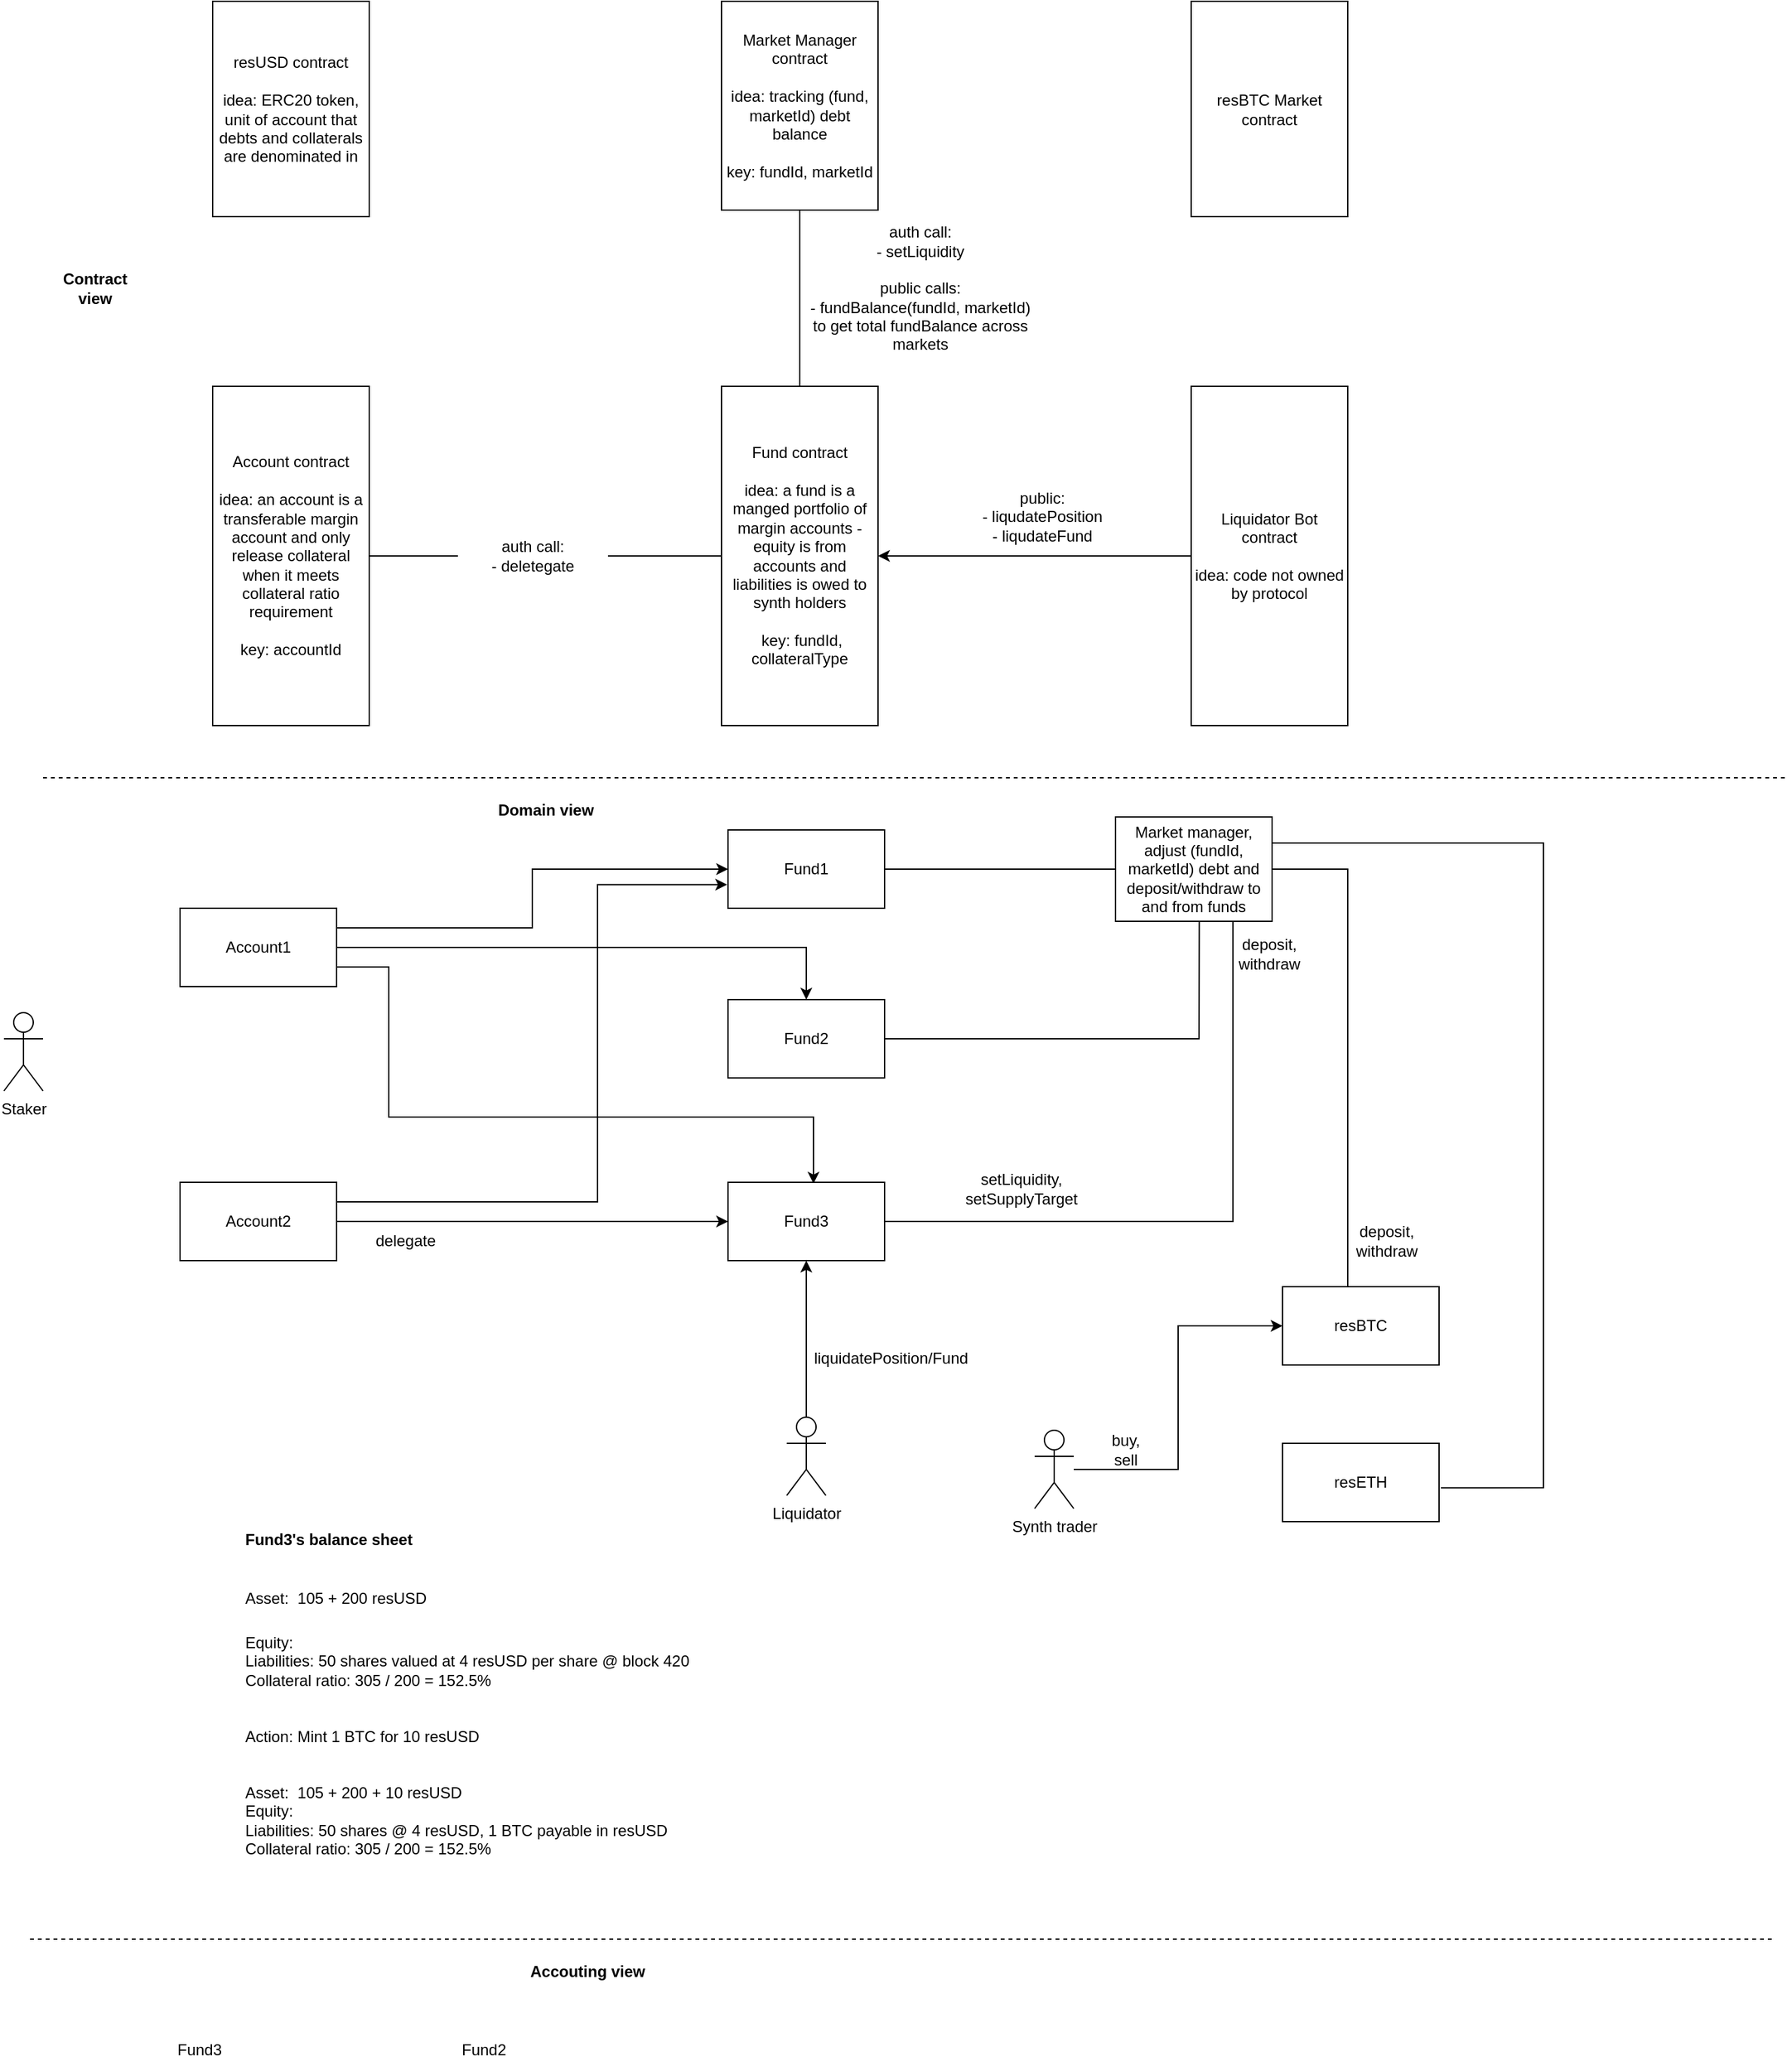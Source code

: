 <mxfile version="20.0.4" type="github" pages="5">
  <diagram id="sK099LwJfF7bbQSy66-H" name="20220708-outdated">
    <mxGraphModel dx="2942" dy="2256" grid="1" gridSize="10" guides="1" tooltips="1" connect="1" arrows="1" fold="1" page="1" pageScale="1" pageWidth="850" pageHeight="1100" math="0" shadow="0">
      <root>
        <mxCell id="0" />
        <mxCell id="1" parent="0" />
        <mxCell id="MqfDhxH19Fkw5XbTqLKF-1" value="Account contract&lt;br&gt;&lt;br&gt;idea: an account is a transferable margin account and only release collateral when it meets collateral ratio requirement&lt;br&gt;&lt;br&gt;key: accountId" style="rounded=0;whiteSpace=wrap;html=1;" parent="1" vertex="1">
          <mxGeometry x="180" y="100" width="120" height="260" as="geometry" />
        </mxCell>
        <mxCell id="MqfDhxH19Fkw5XbTqLKF-2" value="Fund contract&lt;br&gt;&lt;br&gt;idea: a fund is a manged portfolio of margin accounts - equity is from accounts and liabilities is owed to synth holders&lt;br&gt;&lt;br&gt;&amp;nbsp;key: fundId, collateralType&lt;br&gt;" style="rounded=0;whiteSpace=wrap;html=1;" parent="1" vertex="1">
          <mxGeometry x="570" y="100" width="120" height="260" as="geometry" />
        </mxCell>
        <mxCell id="MqfDhxH19Fkw5XbTqLKF-4" value="Contract view" style="text;html=1;strokeColor=none;fillColor=none;align=center;verticalAlign=middle;whiteSpace=wrap;rounded=0;fontStyle=1" parent="1" vertex="1">
          <mxGeometry x="50" y="10" width="80" height="30" as="geometry" />
        </mxCell>
        <mxCell id="MqfDhxH19Fkw5XbTqLKF-5" value="" style="endArrow=none;dashed=1;html=1;rounded=0;" parent="1" edge="1">
          <mxGeometry width="50" height="50" relative="1" as="geometry">
            <mxPoint x="50" y="400" as="sourcePoint" />
            <mxPoint x="1387.931" y="400" as="targetPoint" />
          </mxGeometry>
        </mxCell>
        <mxCell id="MqfDhxH19Fkw5XbTqLKF-10" style="edgeStyle=orthogonalEdgeStyle;rounded=0;orthogonalLoop=1;jettySize=auto;html=1;exitX=1;exitY=0.25;exitDx=0;exitDy=0;" parent="1" source="MqfDhxH19Fkw5XbTqLKF-6" target="MqfDhxH19Fkw5XbTqLKF-7" edge="1">
          <mxGeometry relative="1" as="geometry" />
        </mxCell>
        <mxCell id="MqfDhxH19Fkw5XbTqLKF-11" style="edgeStyle=orthogonalEdgeStyle;rounded=0;orthogonalLoop=1;jettySize=auto;html=1;exitX=1;exitY=0.5;exitDx=0;exitDy=0;" parent="1" source="MqfDhxH19Fkw5XbTqLKF-6" target="MqfDhxH19Fkw5XbTqLKF-8" edge="1">
          <mxGeometry relative="1" as="geometry" />
        </mxCell>
        <mxCell id="MqfDhxH19Fkw5XbTqLKF-12" style="edgeStyle=orthogonalEdgeStyle;rounded=0;orthogonalLoop=1;jettySize=auto;html=1;exitX=1;exitY=0.75;exitDx=0;exitDy=0;entryX=0.546;entryY=0.017;entryDx=0;entryDy=0;entryPerimeter=0;" parent="1" source="MqfDhxH19Fkw5XbTqLKF-6" target="MqfDhxH19Fkw5XbTqLKF-9" edge="1">
          <mxGeometry relative="1" as="geometry">
            <Array as="points">
              <mxPoint x="315" y="545" />
              <mxPoint x="315" y="660" />
              <mxPoint x="641" y="660" />
            </Array>
          </mxGeometry>
        </mxCell>
        <mxCell id="MqfDhxH19Fkw5XbTqLKF-6" value="Account1" style="rounded=0;whiteSpace=wrap;html=1;" parent="1" vertex="1">
          <mxGeometry x="155" y="500" width="120" height="60" as="geometry" />
        </mxCell>
        <mxCell id="MqfDhxH19Fkw5XbTqLKF-7" value="Fund1" style="rounded=0;whiteSpace=wrap;html=1;" parent="1" vertex="1">
          <mxGeometry x="575" y="440" width="120" height="60" as="geometry" />
        </mxCell>
        <mxCell id="MqfDhxH19Fkw5XbTqLKF-8" value="Fund2" style="rounded=0;whiteSpace=wrap;html=1;" parent="1" vertex="1">
          <mxGeometry x="575" y="570" width="120" height="60" as="geometry" />
        </mxCell>
        <mxCell id="MqfDhxH19Fkw5XbTqLKF-9" value="Fund3" style="rounded=0;whiteSpace=wrap;html=1;" parent="1" vertex="1">
          <mxGeometry x="575" y="710" width="120" height="60" as="geometry" />
        </mxCell>
        <mxCell id="MqfDhxH19Fkw5XbTqLKF-14" style="edgeStyle=orthogonalEdgeStyle;rounded=0;orthogonalLoop=1;jettySize=auto;html=1;exitX=1;exitY=0.25;exitDx=0;exitDy=0;entryX=-0.006;entryY=0.698;entryDx=0;entryDy=0;entryPerimeter=0;" parent="1" source="MqfDhxH19Fkw5XbTqLKF-13" target="MqfDhxH19Fkw5XbTqLKF-7" edge="1">
          <mxGeometry relative="1" as="geometry">
            <Array as="points">
              <mxPoint x="475" y="725" />
              <mxPoint x="475" y="482" />
            </Array>
          </mxGeometry>
        </mxCell>
        <mxCell id="MqfDhxH19Fkw5XbTqLKF-15" style="edgeStyle=orthogonalEdgeStyle;rounded=0;orthogonalLoop=1;jettySize=auto;html=1;" parent="1" source="MqfDhxH19Fkw5XbTqLKF-13" target="MqfDhxH19Fkw5XbTqLKF-9" edge="1">
          <mxGeometry relative="1" as="geometry" />
        </mxCell>
        <mxCell id="MqfDhxH19Fkw5XbTqLKF-13" value="Account2" style="rounded=0;whiteSpace=wrap;html=1;" parent="1" vertex="1">
          <mxGeometry x="155" y="710" width="120" height="60" as="geometry" />
        </mxCell>
        <mxCell id="MqfDhxH19Fkw5XbTqLKF-16" value="delegate" style="text;html=1;strokeColor=none;fillColor=none;align=center;verticalAlign=middle;whiteSpace=wrap;rounded=0;" parent="1" vertex="1">
          <mxGeometry x="298" y="740" width="60" height="30" as="geometry" />
        </mxCell>
        <mxCell id="MqfDhxH19Fkw5XbTqLKF-17" value="Accouting view" style="text;html=1;strokeColor=none;fillColor=none;align=center;verticalAlign=middle;whiteSpace=wrap;rounded=0;fontStyle=1" parent="1" vertex="1">
          <mxGeometry x="400" y="1300" width="135" height="30" as="geometry" />
        </mxCell>
        <mxCell id="MqfDhxH19Fkw5XbTqLKF-20" value="Staker" style="shape=umlActor;verticalLabelPosition=bottom;verticalAlign=top;html=1;outlineConnect=0;" parent="1" vertex="1">
          <mxGeometry x="20" y="580" width="30" height="60" as="geometry" />
        </mxCell>
        <mxCell id="MqfDhxH19Fkw5XbTqLKF-22" style="edgeStyle=orthogonalEdgeStyle;rounded=0;orthogonalLoop=1;jettySize=auto;html=1;entryX=0.5;entryY=1;entryDx=0;entryDy=0;" parent="1" source="MqfDhxH19Fkw5XbTqLKF-21" target="MqfDhxH19Fkw5XbTqLKF-9" edge="1">
          <mxGeometry relative="1" as="geometry" />
        </mxCell>
        <mxCell id="MqfDhxH19Fkw5XbTqLKF-21" value="Liquidator" style="shape=umlActor;verticalLabelPosition=bottom;verticalAlign=top;html=1;outlineConnect=0;" parent="1" vertex="1">
          <mxGeometry x="620" y="890" width="30" height="60" as="geometry" />
        </mxCell>
        <mxCell id="MqfDhxH19Fkw5XbTqLKF-23" value="liquidatePosition/Fund" style="text;html=1;strokeColor=none;fillColor=none;align=center;verticalAlign=middle;whiteSpace=wrap;rounded=0;" parent="1" vertex="1">
          <mxGeometry x="670" y="830" width="60" height="30" as="geometry" />
        </mxCell>
        <mxCell id="MqfDhxH19Fkw5XbTqLKF-24" value="" style="endArrow=none;html=1;rounded=0;startArrow=none;" parent="1" source="MqfDhxH19Fkw5XbTqLKF-18" target="MqfDhxH19Fkw5XbTqLKF-2" edge="1">
          <mxGeometry width="50" height="50" relative="1" as="geometry">
            <mxPoint x="300" y="230" as="sourcePoint" />
            <mxPoint x="350" y="180" as="targetPoint" />
          </mxGeometry>
        </mxCell>
        <mxCell id="MqfDhxH19Fkw5XbTqLKF-18" value="auth call:&lt;br&gt;- deletegate&lt;br&gt;" style="text;html=1;strokeColor=none;fillColor=none;align=center;verticalAlign=middle;whiteSpace=wrap;rounded=0;" parent="1" vertex="1">
          <mxGeometry x="368" y="215" width="115" height="30" as="geometry" />
        </mxCell>
        <mxCell id="MqfDhxH19Fkw5XbTqLKF-25" value="" style="endArrow=none;html=1;rounded=0;" parent="1" target="MqfDhxH19Fkw5XbTqLKF-18" edge="1">
          <mxGeometry width="50" height="50" relative="1" as="geometry">
            <mxPoint x="300" y="230" as="sourcePoint" />
            <mxPoint x="570" y="230" as="targetPoint" />
          </mxGeometry>
        </mxCell>
        <mxCell id="MqfDhxH19Fkw5XbTqLKF-26" value="Market Manager contract&lt;br&gt;&lt;br&gt;idea: tracking (fund, marketId) debt balance&lt;br&gt;&lt;br&gt;key: fundId, marketId" style="rounded=0;whiteSpace=wrap;html=1;" parent="1" vertex="1">
          <mxGeometry x="570" y="-195" width="120" height="160" as="geometry" />
        </mxCell>
        <mxCell id="MqfDhxH19Fkw5XbTqLKF-27" value="" style="endArrow=none;html=1;rounded=0;" parent="1" source="MqfDhxH19Fkw5XbTqLKF-2" target="MqfDhxH19Fkw5XbTqLKF-26" edge="1">
          <mxGeometry width="50" height="50" relative="1" as="geometry">
            <mxPoint x="650" y="60" as="sourcePoint" />
            <mxPoint x="630" y="-20" as="targetPoint" />
          </mxGeometry>
        </mxCell>
        <mxCell id="MqfDhxH19Fkw5XbTqLKF-28" value="resUSD contract&lt;br&gt;&lt;br&gt;idea: ERC20 token, unit of account that debts and collaterals are denominated in" style="rounded=0;whiteSpace=wrap;html=1;" parent="1" vertex="1">
          <mxGeometry x="180" y="-195" width="120" height="165" as="geometry" />
        </mxCell>
        <mxCell id="MqfDhxH19Fkw5XbTqLKF-29" value="auth call:&lt;br&gt;- setLiquidity&lt;br&gt;&lt;br&gt;public calls:&lt;br&gt;- fundBalance(fundId, marketId) to get total fundBalance across markets" style="text;html=1;strokeColor=none;fillColor=none;align=center;verticalAlign=middle;whiteSpace=wrap;rounded=0;" parent="1" vertex="1">
          <mxGeometry x="635" y="10" width="175" height="30" as="geometry" />
        </mxCell>
        <mxCell id="X0SEwoF5Xa97k3sL53Wh-2" style="edgeStyle=orthogonalEdgeStyle;rounded=0;orthogonalLoop=1;jettySize=auto;html=1;" parent="1" source="X0SEwoF5Xa97k3sL53Wh-1" target="MqfDhxH19Fkw5XbTqLKF-2" edge="1">
          <mxGeometry relative="1" as="geometry" />
        </mxCell>
        <mxCell id="X0SEwoF5Xa97k3sL53Wh-1" value="Liquidator Bot contract&lt;br&gt;&lt;br&gt;idea: code not owned by protocol" style="rounded=0;whiteSpace=wrap;html=1;" parent="1" vertex="1">
          <mxGeometry x="930" y="100" width="120" height="260" as="geometry" />
        </mxCell>
        <mxCell id="X0SEwoF5Xa97k3sL53Wh-3" value="public:&lt;br&gt;- liqudatePosition&lt;br&gt;- liqudateFund" style="text;html=1;strokeColor=none;fillColor=none;align=center;verticalAlign=middle;whiteSpace=wrap;rounded=0;" parent="1" vertex="1">
          <mxGeometry x="760" y="185" width="112" height="30" as="geometry" />
        </mxCell>
        <mxCell id="X0SEwoF5Xa97k3sL53Wh-4" value="&lt;h1&gt;&lt;span style=&quot;background-color: initial; font-size: 12px;&quot;&gt;Fund3&#39;s balance sheet&lt;/span&gt;&lt;/h1&gt;&lt;h1&gt;&lt;span style=&quot;background-color: initial; font-size: 12px; font-weight: normal;&quot;&gt;Asset:&amp;nbsp;&amp;nbsp;&lt;/span&gt;&lt;span style=&quot;background-color: initial; font-size: 12px; font-weight: normal;&quot;&gt;105 + 200 resUSD&lt;/span&gt;&lt;br&gt;&lt;/h1&gt;&lt;div&gt;Equity:&lt;/div&gt;&lt;div&gt;Liabilities:&amp;nbsp;&lt;span style=&quot;background-color: initial;&quot;&gt;50 shares valued at 4 resUSD per share @ block 420&lt;/span&gt;&lt;/div&gt;&lt;div&gt;Collateral ratio: 305 / 200 = 152.5%&lt;span style=&quot;background-color: initial;&quot;&gt;&lt;br&gt;&lt;/span&gt;&lt;/div&gt;&lt;div&gt;&lt;br&gt;&lt;/div&gt;&lt;div&gt;&lt;br&gt;&lt;/div&gt;&lt;div&gt;Action: Mint 1 BTC for 10 resUSD&lt;/div&gt;&lt;div&gt;&lt;br&gt;&lt;/div&gt;&lt;div&gt;&lt;br&gt;&lt;/div&gt;&lt;div&gt;&lt;div&gt;Asset:&amp;nbsp;&amp;nbsp;&lt;span style=&quot;background-color: initial;&quot;&gt;105 + 200 + 10 resUSD&lt;/span&gt;&lt;/div&gt;&lt;div&gt;Equity:&lt;/div&gt;&lt;div&gt;Liabilities:&amp;nbsp;&lt;span style=&quot;background-color: initial;&quot;&gt;50 shares @ 4 resUSD, 1 BTC payable in resUSD&lt;/span&gt;&lt;/div&gt;&lt;div&gt;Collateral ratio: 305 / 200 = 152.5%&lt;/div&gt;&lt;/div&gt;&lt;div&gt;&lt;br&gt;&lt;/div&gt;&lt;div&gt;&lt;br&gt;&lt;/div&gt;" style="text;html=1;strokeColor=none;fillColor=none;spacing=5;spacingTop=-20;whiteSpace=wrap;overflow=hidden;rounded=0;" parent="1" vertex="1">
          <mxGeometry x="200" y="960" width="620" height="270" as="geometry" />
        </mxCell>
        <mxCell id="X0SEwoF5Xa97k3sL53Wh-5" value="resBTC Market contract" style="rounded=0;whiteSpace=wrap;html=1;" parent="1" vertex="1">
          <mxGeometry x="930" y="-195" width="120" height="165" as="geometry" />
        </mxCell>
        <mxCell id="X0SEwoF5Xa97k3sL53Wh-6" value="Market manager,&lt;br&gt;adjust (fundId, marketId) debt and deposit/withdraw to and from funds" style="rounded=0;whiteSpace=wrap;html=1;" parent="1" vertex="1">
          <mxGeometry x="872" y="430" width="120" height="80" as="geometry" />
        </mxCell>
        <mxCell id="X0SEwoF5Xa97k3sL53Wh-10" value="" style="endArrow=none;html=1;rounded=0;" parent="1" target="X0SEwoF5Xa97k3sL53Wh-6" edge="1">
          <mxGeometry width="50" height="50" relative="1" as="geometry">
            <mxPoint x="695" y="470" as="sourcePoint" />
            <mxPoint x="755" y="440" as="targetPoint" />
          </mxGeometry>
        </mxCell>
        <mxCell id="X0SEwoF5Xa97k3sL53Wh-11" value="" style="endArrow=none;html=1;rounded=0;entryX=0.535;entryY=0.993;entryDx=0;entryDy=0;entryPerimeter=0;" parent="1" target="X0SEwoF5Xa97k3sL53Wh-6" edge="1">
          <mxGeometry width="50" height="50" relative="1" as="geometry">
            <mxPoint x="695" y="600" as="sourcePoint" />
            <mxPoint x="930" y="600" as="targetPoint" />
            <Array as="points">
              <mxPoint x="936" y="600" />
            </Array>
          </mxGeometry>
        </mxCell>
        <mxCell id="X0SEwoF5Xa97k3sL53Wh-12" value="" style="endArrow=none;html=1;rounded=0;entryX=0.75;entryY=1;entryDx=0;entryDy=0;" parent="1" target="X0SEwoF5Xa97k3sL53Wh-6" edge="1">
          <mxGeometry width="50" height="50" relative="1" as="geometry">
            <mxPoint x="695" y="740" as="sourcePoint" />
            <mxPoint x="940" y="740" as="targetPoint" />
            <Array as="points">
              <mxPoint x="962" y="740" />
            </Array>
          </mxGeometry>
        </mxCell>
        <mxCell id="X0SEwoF5Xa97k3sL53Wh-13" value="setLiquidity, setSupplyTarget" style="text;html=1;strokeColor=none;fillColor=none;align=center;verticalAlign=middle;whiteSpace=wrap;rounded=0;" parent="1" vertex="1">
          <mxGeometry x="770" y="700" width="60" height="30" as="geometry" />
        </mxCell>
        <mxCell id="X0SEwoF5Xa97k3sL53Wh-14" value="resBTC" style="rounded=0;whiteSpace=wrap;html=1;" parent="1" vertex="1">
          <mxGeometry x="1000" y="790" width="120" height="60" as="geometry" />
        </mxCell>
        <mxCell id="X0SEwoF5Xa97k3sL53Wh-15" value="resETH" style="rounded=0;whiteSpace=wrap;html=1;" parent="1" vertex="1">
          <mxGeometry x="1000" y="910" width="120" height="60" as="geometry" />
        </mxCell>
        <mxCell id="X0SEwoF5Xa97k3sL53Wh-16" value="" style="endArrow=none;html=1;rounded=0;entryX=1;entryY=0.5;entryDx=0;entryDy=0;" parent="1" target="X0SEwoF5Xa97k3sL53Wh-6" edge="1">
          <mxGeometry width="50" height="50" relative="1" as="geometry">
            <mxPoint x="1050" y="790" as="sourcePoint" />
            <mxPoint x="1050" y="464.857" as="targetPoint" />
            <Array as="points">
              <mxPoint x="1050" y="470" />
            </Array>
          </mxGeometry>
        </mxCell>
        <mxCell id="X0SEwoF5Xa97k3sL53Wh-17" value="" style="endArrow=none;html=1;rounded=0;exitX=1.011;exitY=0.569;exitDx=0;exitDy=0;exitPerimeter=0;entryX=1;entryY=0.25;entryDx=0;entryDy=0;" parent="1" source="X0SEwoF5Xa97k3sL53Wh-15" target="X0SEwoF5Xa97k3sL53Wh-6" edge="1">
          <mxGeometry width="50" height="50" relative="1" as="geometry">
            <mxPoint x="1150" y="935" as="sourcePoint" />
            <mxPoint x="1190" y="410" as="targetPoint" />
            <Array as="points">
              <mxPoint x="1200" y="944" />
              <mxPoint x="1200" y="450" />
            </Array>
          </mxGeometry>
        </mxCell>
        <mxCell id="X0SEwoF5Xa97k3sL53Wh-18" value="deposit,&lt;br&gt;withdraw" style="text;html=1;strokeColor=none;fillColor=none;align=center;verticalAlign=middle;whiteSpace=wrap;rounded=0;" parent="1" vertex="1">
          <mxGeometry x="1050" y="740" width="60" height="30" as="geometry" />
        </mxCell>
        <mxCell id="X0SEwoF5Xa97k3sL53Wh-24" style="edgeStyle=orthogonalEdgeStyle;rounded=0;orthogonalLoop=1;jettySize=auto;html=1;entryX=0;entryY=0.5;entryDx=0;entryDy=0;" parent="1" source="X0SEwoF5Xa97k3sL53Wh-20" target="X0SEwoF5Xa97k3sL53Wh-14" edge="1">
          <mxGeometry relative="1" as="geometry" />
        </mxCell>
        <mxCell id="X0SEwoF5Xa97k3sL53Wh-20" value="Synth trader" style="shape=umlActor;verticalLabelPosition=bottom;verticalAlign=top;html=1;outlineConnect=0;" parent="1" vertex="1">
          <mxGeometry x="810" y="900" width="30" height="60" as="geometry" />
        </mxCell>
        <mxCell id="X0SEwoF5Xa97k3sL53Wh-25" value="buy,&lt;br&gt;sell" style="text;html=1;strokeColor=none;fillColor=none;align=center;verticalAlign=middle;whiteSpace=wrap;rounded=0;" parent="1" vertex="1">
          <mxGeometry x="850" y="900" width="60" height="30" as="geometry" />
        </mxCell>
        <mxCell id="X0SEwoF5Xa97k3sL53Wh-28" value="deposit,&lt;br&gt;withdraw" style="text;html=1;strokeColor=none;fillColor=none;align=center;verticalAlign=middle;whiteSpace=wrap;rounded=0;" parent="1" vertex="1">
          <mxGeometry x="960" y="520" width="60" height="30" as="geometry" />
        </mxCell>
        <mxCell id="X0SEwoF5Xa97k3sL53Wh-30" value="" style="endArrow=none;dashed=1;html=1;rounded=0;" parent="1" edge="1">
          <mxGeometry width="50" height="50" relative="1" as="geometry">
            <mxPoint x="40" y="1290" as="sourcePoint" />
            <mxPoint x="1377.931" y="1290" as="targetPoint" />
          </mxGeometry>
        </mxCell>
        <mxCell id="X0SEwoF5Xa97k3sL53Wh-31" value="Domain view" style="text;html=1;strokeColor=none;fillColor=none;align=center;verticalAlign=middle;whiteSpace=wrap;rounded=0;fontStyle=1" parent="1" vertex="1">
          <mxGeometry x="368" y="410" width="135" height="30" as="geometry" />
        </mxCell>
        <mxCell id="X0SEwoF5Xa97k3sL53Wh-32" value="Fund3" style="text;html=1;strokeColor=none;fillColor=none;align=center;verticalAlign=middle;whiteSpace=wrap;rounded=0;" parent="1" vertex="1">
          <mxGeometry x="140" y="1360" width="60" height="30" as="geometry" />
        </mxCell>
        <mxCell id="X0SEwoF5Xa97k3sL53Wh-33" value="Fund2" style="text;html=1;strokeColor=none;fillColor=none;align=center;verticalAlign=middle;whiteSpace=wrap;rounded=0;" parent="1" vertex="1">
          <mxGeometry x="358" y="1360" width="60" height="30" as="geometry" />
        </mxCell>
      </root>
    </mxGraphModel>
  </diagram>
  <diagram id="C1gZp6iVmQBs-XKoMId0" name="domain-view">
    <mxGraphModel dx="2879" dy="797" grid="1" gridSize="10" guides="1" tooltips="1" connect="1" arrows="1" fold="1" page="1" pageScale="1" pageWidth="850" pageHeight="1100" math="0" shadow="0">
      <root>
        <mxCell id="0" />
        <mxCell id="1" parent="0" />
        <mxCell id="V1WEgDDrfmdh25mQEniS-10" style="edgeStyle=orthogonalEdgeStyle;rounded=0;orthogonalLoop=1;jettySize=auto;html=1;" parent="1" target="V1WEgDDrfmdh25mQEniS-7" edge="1">
          <mxGeometry relative="1" as="geometry">
            <mxPoint x="160" y="200" as="sourcePoint" />
          </mxGeometry>
        </mxCell>
        <mxCell id="V1WEgDDrfmdh25mQEniS-41" value="0.5 / 54%" style="edgeLabel;html=1;align=center;verticalAlign=middle;resizable=0;points=[];" parent="V1WEgDDrfmdh25mQEniS-10" vertex="1" connectable="0">
          <mxGeometry x="-0.159" y="2" relative="1" as="geometry">
            <mxPoint as="offset" />
          </mxGeometry>
        </mxCell>
        <mxCell id="V1WEgDDrfmdh25mQEniS-12" style="edgeStyle=orthogonalEdgeStyle;rounded=0;orthogonalLoop=1;jettySize=auto;html=1;exitX=1;exitY=1;exitDx=0;exitDy=0;exitPerimeter=0;entryX=0;entryY=0.25;entryDx=0;entryDy=0;" parent="1" target="V1WEgDDrfmdh25mQEniS-8" edge="1">
          <mxGeometry relative="1" as="geometry">
            <mxPoint x="160" y="230" as="sourcePoint" />
            <Array as="points">
              <mxPoint x="240" y="230" />
              <mxPoint x="240" y="385" />
            </Array>
          </mxGeometry>
        </mxCell>
        <mxCell id="V1WEgDDrfmdh25mQEniS-42" value="0.5" style="edgeLabel;html=1;align=center;verticalAlign=middle;resizable=0;points=[];" parent="V1WEgDDrfmdh25mQEniS-12" vertex="1" connectable="0">
          <mxGeometry x="-0.64" relative="1" as="geometry">
            <mxPoint as="offset" />
          </mxGeometry>
        </mxCell>
        <mxCell id="V1WEgDDrfmdh25mQEniS-13" style="edgeStyle=orthogonalEdgeStyle;rounded=0;orthogonalLoop=1;jettySize=auto;html=1;entryX=0;entryY=0.75;entryDx=0;entryDy=0;" parent="1" target="V1WEgDDrfmdh25mQEniS-8" edge="1">
          <mxGeometry relative="1" as="geometry">
            <mxPoint x="160" y="590" as="sourcePoint" />
          </mxGeometry>
        </mxCell>
        <mxCell id="V1WEgDDrfmdh25mQEniS-44" value="0.7" style="edgeLabel;html=1;align=center;verticalAlign=middle;resizable=0;points=[];" parent="V1WEgDDrfmdh25mQEniS-13" vertex="1" connectable="0">
          <mxGeometry x="-0.819" y="1" relative="1" as="geometry">
            <mxPoint as="offset" />
          </mxGeometry>
        </mxCell>
        <mxCell id="V1WEgDDrfmdh25mQEniS-11" style="edgeStyle=orthogonalEdgeStyle;rounded=0;orthogonalLoop=1;jettySize=auto;html=1;" parent="1" target="V1WEgDDrfmdh25mQEniS-8" edge="1">
          <mxGeometry relative="1" as="geometry">
            <mxPoint x="160" y="400" as="sourcePoint" />
          </mxGeometry>
        </mxCell>
        <mxCell id="V1WEgDDrfmdh25mQEniS-46" value="1" style="edgeLabel;html=1;align=center;verticalAlign=middle;resizable=0;points=[];" parent="V1WEgDDrfmdh25mQEniS-11" vertex="1" connectable="0">
          <mxGeometry x="-0.689" relative="1" as="geometry">
            <mxPoint x="-10" as="offset" />
          </mxGeometry>
        </mxCell>
        <mxCell id="V1WEgDDrfmdh25mQEniS-6" value="delegate" style="text;html=1;strokeColor=none;fillColor=none;align=center;verticalAlign=middle;whiteSpace=wrap;rounded=0;" parent="1" vertex="1">
          <mxGeometry x="210" y="100" width="60" height="30" as="geometry" />
        </mxCell>
        <mxCell id="V1WEgDDrfmdh25mQEniS-26" style="edgeStyle=orthogonalEdgeStyle;rounded=0;orthogonalLoop=1;jettySize=auto;html=1;startArrow=none;" parent="1" source="V1WEgDDrfmdh25mQEniS-31" target="V1WEgDDrfmdh25mQEniS-23" edge="1">
          <mxGeometry relative="1" as="geometry" />
        </mxCell>
        <mxCell id="V1WEgDDrfmdh25mQEniS-27" style="edgeStyle=orthogonalEdgeStyle;rounded=0;orthogonalLoop=1;jettySize=auto;html=1;exitX=1;exitY=0.75;exitDx=0;exitDy=0;entryX=0;entryY=0.25;entryDx=0;entryDy=0;startArrow=none;" parent="1" source="V1WEgDDrfmdh25mQEniS-30" target="V1WEgDDrfmdh25mQEniS-24" edge="1">
          <mxGeometry relative="1" as="geometry" />
        </mxCell>
        <mxCell id="V1WEgDDrfmdh25mQEniS-7" value="fund1&lt;br&gt;460" style="rounded=0;whiteSpace=wrap;html=1;" parent="1" vertex="1">
          <mxGeometry x="350" y="170" width="120" height="60" as="geometry" />
        </mxCell>
        <mxCell id="V1WEgDDrfmdh25mQEniS-28" style="edgeStyle=orthogonalEdgeStyle;rounded=0;orthogonalLoop=1;jettySize=auto;html=1;startArrow=none;" parent="1" source="V1WEgDDrfmdh25mQEniS-35" target="V1WEgDDrfmdh25mQEniS-24" edge="1">
          <mxGeometry relative="1" as="geometry" />
        </mxCell>
        <mxCell id="V1WEgDDrfmdh25mQEniS-29" style="edgeStyle=orthogonalEdgeStyle;rounded=0;orthogonalLoop=1;jettySize=auto;html=1;exitX=1;exitY=0.75;exitDx=0;exitDy=0;entryX=0.006;entryY=0.383;entryDx=0;entryDy=0;entryPerimeter=0;" parent="1" source="V1WEgDDrfmdh25mQEniS-8" target="V1WEgDDrfmdh25mQEniS-25" edge="1">
          <mxGeometry relative="1" as="geometry" />
        </mxCell>
        <mxCell id="V1WEgDDrfmdh25mQEniS-37" value="0.5" style="edgeLabel;html=1;align=center;verticalAlign=middle;resizable=0;points=[];" parent="V1WEgDDrfmdh25mQEniS-29" vertex="1" connectable="0">
          <mxGeometry x="0.134" y="2" relative="1" as="geometry">
            <mxPoint as="offset" />
          </mxGeometry>
        </mxCell>
        <mxCell id="V1WEgDDrfmdh25mQEniS-39" style="edgeStyle=orthogonalEdgeStyle;rounded=0;orthogonalLoop=1;jettySize=auto;html=1;exitX=1;exitY=0.25;exitDx=0;exitDy=0;entryX=0;entryY=0.75;entryDx=0;entryDy=0;" parent="1" source="V1WEgDDrfmdh25mQEniS-8" target="V1WEgDDrfmdh25mQEniS-23" edge="1">
          <mxGeometry relative="1" as="geometry">
            <Array as="points">
              <mxPoint x="520" y="385" />
              <mxPoint x="520" y="215" />
            </Array>
          </mxGeometry>
        </mxCell>
        <mxCell id="V1WEgDDrfmdh25mQEniS-40" value="0.3" style="edgeLabel;html=1;align=center;verticalAlign=middle;resizable=0;points=[];" parent="V1WEgDDrfmdh25mQEniS-39" vertex="1" connectable="0">
          <mxGeometry x="-0.414" y="4" relative="1" as="geometry">
            <mxPoint as="offset" />
          </mxGeometry>
        </mxCell>
        <mxCell id="V1WEgDDrfmdh25mQEniS-8" value="fund2&lt;br&gt;500+250+490=1240" style="rounded=0;whiteSpace=wrap;html=1;" parent="1" vertex="1">
          <mxGeometry x="350" y="370" width="120" height="60" as="geometry" />
        </mxCell>
        <mxCell id="V1WEgDDrfmdh25mQEniS-14" value="account1 (ETH)&lt;br&gt;500 USD" style="rounded=0;whiteSpace=wrap;html=1;" parent="1" vertex="1">
          <mxGeometry x="40" y="180" width="120" height="60" as="geometry" />
        </mxCell>
        <mxCell id="V1WEgDDrfmdh25mQEniS-15" value="account2 (ETH)&lt;br&gt;500 USD" style="rounded=0;whiteSpace=wrap;html=1;" parent="1" vertex="1">
          <mxGeometry x="40" y="370" width="120" height="60" as="geometry" />
        </mxCell>
        <mxCell id="V1WEgDDrfmdh25mQEniS-17" style="edgeStyle=orthogonalEdgeStyle;rounded=0;orthogonalLoop=1;jettySize=auto;html=1;exitX=1;exitY=0.25;exitDx=0;exitDy=0;entryX=0;entryY=0.75;entryDx=0;entryDy=0;" parent="1" source="V1WEgDDrfmdh25mQEniS-16" target="V1WEgDDrfmdh25mQEniS-7" edge="1">
          <mxGeometry relative="1" as="geometry">
            <Array as="points">
              <mxPoint x="200" y="575" />
              <mxPoint x="200" y="215" />
            </Array>
          </mxGeometry>
        </mxCell>
        <mxCell id="V1WEgDDrfmdh25mQEniS-43" value="0.3 / 46%" style="edgeLabel;html=1;align=center;verticalAlign=middle;resizable=0;points=[];" parent="V1WEgDDrfmdh25mQEniS-17" vertex="1" connectable="0">
          <mxGeometry x="-0.874" y="-1" relative="1" as="geometry">
            <mxPoint as="offset" />
          </mxGeometry>
        </mxCell>
        <mxCell id="V1WEgDDrfmdh25mQEniS-16" value="account3 (wBTC)&lt;br&gt;700 USD" style="rounded=0;whiteSpace=wrap;html=1;" parent="1" vertex="1">
          <mxGeometry x="40" y="560" width="120" height="60" as="geometry" />
        </mxCell>
        <mxCell id="V1WEgDDrfmdh25mQEniS-22" style="edgeStyle=orthogonalEdgeStyle;rounded=0;orthogonalLoop=1;jettySize=auto;html=1;entryX=-0.006;entryY=0.317;entryDx=0;entryDy=0;entryPerimeter=0;" parent="1" source="V1WEgDDrfmdh25mQEniS-18" target="V1WEgDDrfmdh25mQEniS-16" edge="1">
          <mxGeometry relative="1" as="geometry" />
        </mxCell>
        <mxCell id="V1WEgDDrfmdh25mQEniS-18" value="Actor" style="shape=umlActor;verticalLabelPosition=bottom;verticalAlign=top;html=1;outlineConnect=0;" parent="1" vertex="1">
          <mxGeometry x="-160" y="450" width="30" height="60" as="geometry" />
        </mxCell>
        <mxCell id="V1WEgDDrfmdh25mQEniS-20" style="edgeStyle=orthogonalEdgeStyle;rounded=0;orthogonalLoop=1;jettySize=auto;html=1;" parent="1" source="V1WEgDDrfmdh25mQEniS-19" target="V1WEgDDrfmdh25mQEniS-14" edge="1">
          <mxGeometry relative="1" as="geometry" />
        </mxCell>
        <mxCell id="V1WEgDDrfmdh25mQEniS-21" style="edgeStyle=orthogonalEdgeStyle;rounded=0;orthogonalLoop=1;jettySize=auto;html=1;exitX=1;exitY=1;exitDx=0;exitDy=0;exitPerimeter=0;entryX=0;entryY=0.25;entryDx=0;entryDy=0;" parent="1" source="V1WEgDDrfmdh25mQEniS-19" target="V1WEgDDrfmdh25mQEniS-15" edge="1">
          <mxGeometry relative="1" as="geometry" />
        </mxCell>
        <mxCell id="V1WEgDDrfmdh25mQEniS-19" value="Actor" style="shape=umlActor;verticalLabelPosition=bottom;verticalAlign=top;html=1;outlineConnect=0;" parent="1" vertex="1">
          <mxGeometry x="-160" y="180" width="30" height="60" as="geometry" />
        </mxCell>
        <mxCell id="V1WEgDDrfmdh25mQEniS-23" value="market1 (GOLD)&lt;br&gt;648" style="rounded=0;whiteSpace=wrap;html=1;" parent="1" vertex="1">
          <mxGeometry x="630" y="170" width="120" height="60" as="geometry" />
        </mxCell>
        <mxCell id="V1WEgDDrfmdh25mQEniS-24" value="market2 (AVAX)&lt;br&gt;432" style="rounded=0;whiteSpace=wrap;html=1;" parent="1" vertex="1">
          <mxGeometry x="630" y="370" width="120" height="60" as="geometry" />
        </mxCell>
        <mxCell id="V1WEgDDrfmdh25mQEniS-25" value="market3 (DEFI)&lt;br&gt;620" style="rounded=0;whiteSpace=wrap;html=1;" parent="1" vertex="1">
          <mxGeometry x="630" y="560" width="120" height="60" as="geometry" />
        </mxCell>
        <mxCell id="V1WEgDDrfmdh25mQEniS-31" value="0.6" style="text;html=1;strokeColor=none;fillColor=none;align=center;verticalAlign=middle;whiteSpace=wrap;rounded=0;" parent="1" vertex="1">
          <mxGeometry x="535" y="192.5" width="30" height="15" as="geometry" />
        </mxCell>
        <mxCell id="V1WEgDDrfmdh25mQEniS-32" value="" style="edgeStyle=orthogonalEdgeStyle;rounded=0;orthogonalLoop=1;jettySize=auto;html=1;endArrow=none;" parent="1" source="V1WEgDDrfmdh25mQEniS-7" target="V1WEgDDrfmdh25mQEniS-31" edge="1">
          <mxGeometry relative="1" as="geometry">
            <mxPoint x="470" y="200" as="sourcePoint" />
            <mxPoint x="630" y="200" as="targetPoint" />
          </mxGeometry>
        </mxCell>
        <mxCell id="V1WEgDDrfmdh25mQEniS-30" value="0.4" style="text;html=1;strokeColor=none;fillColor=none;align=center;verticalAlign=middle;whiteSpace=wrap;rounded=0;" parent="1" vertex="1">
          <mxGeometry x="540" y="290" width="20" height="10" as="geometry" />
        </mxCell>
        <mxCell id="V1WEgDDrfmdh25mQEniS-33" value="" style="edgeStyle=orthogonalEdgeStyle;rounded=0;orthogonalLoop=1;jettySize=auto;html=1;exitX=1;exitY=0.75;exitDx=0;exitDy=0;entryX=0;entryY=0.25;entryDx=0;entryDy=0;endArrow=none;" parent="1" source="V1WEgDDrfmdh25mQEniS-7" target="V1WEgDDrfmdh25mQEniS-30" edge="1">
          <mxGeometry relative="1" as="geometry">
            <mxPoint x="470" y="215" as="sourcePoint" />
            <mxPoint x="630" y="385" as="targetPoint" />
          </mxGeometry>
        </mxCell>
        <mxCell id="V1WEgDDrfmdh25mQEniS-35" value="0.2" style="text;html=1;strokeColor=none;fillColor=none;align=center;verticalAlign=middle;whiteSpace=wrap;rounded=0;" parent="1" vertex="1">
          <mxGeometry x="540" y="392.5" width="20" height="15" as="geometry" />
        </mxCell>
        <mxCell id="V1WEgDDrfmdh25mQEniS-36" value="" style="edgeStyle=orthogonalEdgeStyle;rounded=0;orthogonalLoop=1;jettySize=auto;html=1;endArrow=none;" parent="1" source="V1WEgDDrfmdh25mQEniS-8" target="V1WEgDDrfmdh25mQEniS-35" edge="1">
          <mxGeometry relative="1" as="geometry">
            <mxPoint x="470" y="400" as="sourcePoint" />
            <mxPoint x="630" y="400" as="targetPoint" />
          </mxGeometry>
        </mxCell>
        <mxCell id="V1WEgDDrfmdh25mQEniS-38" value="provide liquidity" style="text;html=1;strokeColor=none;fillColor=none;align=center;verticalAlign=middle;whiteSpace=wrap;rounded=0;" parent="1" vertex="1">
          <mxGeometry x="510" y="100" width="80" height="30" as="geometry" />
        </mxCell>
      </root>
    </mxGraphModel>
  </diagram>
  <diagram id="3ysqNl4bnLMaChjNCk5Z" name="contract-view">
    <mxGraphModel dx="2942" dy="1156" grid="1" gridSize="10" guides="1" tooltips="1" connect="1" arrows="1" fold="1" page="1" pageScale="1" pageWidth="850" pageHeight="1100" math="0" shadow="0">
      <root>
        <mxCell id="0" />
        <mxCell id="1" parent="0" />
      </root>
    </mxGraphModel>
  </diagram>
  <diagram id="QRAZ1Dhe-p4SWYX8lVT2" name="market-sequence">
    <mxGraphModel dx="2029" dy="797" grid="1" gridSize="10" guides="1" tooltips="1" connect="1" arrows="1" fold="1" page="1" pageScale="1" pageWidth="850" pageHeight="1100" math="0" shadow="0">
      <root>
        <mxCell id="0" />
        <mxCell id="1" parent="0" />
        <mxCell id="yaDToY4GENY-tmJ4t8ar-1" style="edgeStyle=orthogonalEdgeStyle;rounded=0;orthogonalLoop=1;jettySize=auto;html=1;fontSize=8;fontColor=#000000;strokeColor=#000000;" edge="1" parent="1" source="yaDToY4GENY-tmJ4t8ar-2">
          <mxGeometry relative="1" as="geometry">
            <mxPoint x="675" y="780" as="targetPoint" />
          </mxGeometry>
        </mxCell>
        <mxCell id="yaDToY4GENY-tmJ4t8ar-2" value="resUSD" style="text;html=1;strokeColor=none;fillColor=none;align=center;verticalAlign=middle;whiteSpace=wrap;rounded=0;fontSize=8;fontColor=#000000;" vertex="1" parent="1">
          <mxGeometry x="645" y="280" width="60" height="30" as="geometry" />
        </mxCell>
        <mxCell id="yaDToY4GENY-tmJ4t8ar-3" style="edgeStyle=orthogonalEdgeStyle;rounded=0;orthogonalLoop=1;jettySize=auto;html=1;fontSize=8;fontColor=#000000;strokeColor=#000000;" edge="1" parent="1" source="yaDToY4GENY-tmJ4t8ar-4">
          <mxGeometry relative="1" as="geometry">
            <mxPoint x="465" y="780" as="targetPoint" />
          </mxGeometry>
        </mxCell>
        <mxCell id="yaDToY4GENY-tmJ4t8ar-4" value="market manager" style="text;html=1;strokeColor=none;fillColor=none;align=center;verticalAlign=middle;whiteSpace=wrap;rounded=0;fontSize=8;fontColor=#000000;" vertex="1" parent="1">
          <mxGeometry x="435" y="280" width="60" height="30" as="geometry" />
        </mxCell>
        <mxCell id="yaDToY4GENY-tmJ4t8ar-5" style="edgeStyle=orthogonalEdgeStyle;rounded=0;orthogonalLoop=1;jettySize=auto;html=1;exitX=0.5;exitY=1;exitDx=0;exitDy=0;fontSize=8;fontColor=#000000;strokeColor=#000000;" edge="1" parent="1" source="yaDToY4GENY-tmJ4t8ar-6">
          <mxGeometry relative="1" as="geometry">
            <mxPoint x="305.143" y="780" as="targetPoint" />
          </mxGeometry>
        </mxCell>
        <mxCell id="yaDToY4GENY-tmJ4t8ar-6" value="resBTC" style="text;html=1;strokeColor=none;fillColor=none;align=center;verticalAlign=middle;whiteSpace=wrap;rounded=0;fontSize=8;fontColor=#000000;" vertex="1" parent="1">
          <mxGeometry x="275" y="280" width="60" height="30" as="geometry" />
        </mxCell>
        <mxCell id="yaDToY4GENY-tmJ4t8ar-7" style="edgeStyle=orthogonalEdgeStyle;rounded=0;orthogonalLoop=1;jettySize=auto;html=1;fontSize=8;fontColor=#000000;strokeColor=#000000;" edge="1" parent="1" source="yaDToY4GENY-tmJ4t8ar-8">
          <mxGeometry relative="1" as="geometry">
            <mxPoint x="160" y="780" as="targetPoint" />
          </mxGeometry>
        </mxCell>
        <mxCell id="yaDToY4GENY-tmJ4t8ar-8" value="alice" style="shape=umlActor;verticalLabelPosition=bottom;verticalAlign=top;html=1;outlineConnect=0;fontSize=8;fontColor=#000000;" vertex="1" parent="1">
          <mxGeometry x="145" y="240" width="30" height="60" as="geometry" />
        </mxCell>
        <mxCell id="yaDToY4GENY-tmJ4t8ar-9" value="" style="endArrow=none;dashed=1;html=1;rounded=0;fontSize=8;fontColor=#000000;strokeColor=#000000;" edge="1" parent="1">
          <mxGeometry width="50" height="50" relative="1" as="geometry">
            <mxPoint x="165" y="350" as="sourcePoint" />
            <mxPoint x="305" y="370" as="targetPoint" />
          </mxGeometry>
        </mxCell>
        <mxCell id="yaDToY4GENY-tmJ4t8ar-10" value="buy, 1 resBTC, for 100 resUSD" style="text;html=1;strokeColor=none;fillColor=none;align=center;verticalAlign=middle;whiteSpace=wrap;rounded=0;fontSize=8;fontColor=#000000;" vertex="1" parent="1">
          <mxGeometry x="195" y="330" width="60" height="30" as="geometry" />
        </mxCell>
        <mxCell id="yaDToY4GENY-tmJ4t8ar-11" value="" style="endArrow=none;dashed=1;html=1;rounded=0;fontSize=8;fontColor=#000000;strokeColor=#000000;" edge="1" parent="1">
          <mxGeometry width="50" height="50" relative="1" as="geometry">
            <mxPoint x="305" y="390" as="sourcePoint" />
            <mxPoint x="465" y="420" as="targetPoint" />
          </mxGeometry>
        </mxCell>
        <mxCell id="yaDToY4GENY-tmJ4t8ar-12" value="deposit, 100 resUSD" style="text;html=1;strokeColor=none;fillColor=none;align=center;verticalAlign=middle;whiteSpace=wrap;rounded=0;fontSize=8;fontColor=#000000;" vertex="1" parent="1">
          <mxGeometry x="345" y="370" width="60" height="30" as="geometry" />
        </mxCell>
        <mxCell id="yaDToY4GENY-tmJ4t8ar-13" value="" style="endArrow=none;dashed=1;html=1;rounded=0;fontSize=8;fontColor=#000000;strokeColor=#000000;" edge="1" parent="1">
          <mxGeometry width="50" height="50" relative="1" as="geometry">
            <mxPoint x="465" y="440" as="sourcePoint" />
            <mxPoint x="675" y="490" as="targetPoint" />
          </mxGeometry>
        </mxCell>
        <mxCell id="yaDToY4GENY-tmJ4t8ar-14" value="transferFrom(alice, market manager), 100 resUSD" style="text;html=1;strokeColor=none;fillColor=none;align=center;verticalAlign=middle;whiteSpace=wrap;rounded=0;fontSize=8;fontColor=#000000;" vertex="1" parent="1">
          <mxGeometry x="535" y="430" width="60" height="30" as="geometry" />
        </mxCell>
        <mxCell id="yaDToY4GENY-tmJ4t8ar-15" value="ok" style="text;html=1;strokeColor=none;fillColor=none;align=center;verticalAlign=middle;whiteSpace=wrap;rounded=0;fontSize=8;fontColor=#000000;" vertex="1" parent="1">
          <mxGeometry x="535" y="490" width="60" height="30" as="geometry" />
        </mxCell>
        <mxCell id="yaDToY4GENY-tmJ4t8ar-16" value="" style="endArrow=none;dashed=1;html=1;rounded=0;fontSize=8;fontColor=#000000;strokeColor=#000000;" edge="1" parent="1">
          <mxGeometry width="50" height="50" relative="1" as="geometry">
            <mxPoint x="465" y="520" as="sourcePoint" />
            <mxPoint x="675" y="510" as="targetPoint" />
          </mxGeometry>
        </mxCell>
        <mxCell id="yaDToY4GENY-tmJ4t8ar-17" value="- for illustration, assume fund f1 and f2 provided 60% and 40% resUSD liquidity to collateralize resBTC minting&lt;br&gt;&lt;br&gt;- also assume protocol decided 110% is the collateral ratio to underwrite at when minting&lt;br&gt;&lt;br&gt;- also assume fee is 10%&lt;br&gt;&lt;br&gt;- increase f1 and f2&#39;s debt balance, by 6 * .9 = 5.4 and 3.6 resUSD&lt;br&gt;; liquidator will watch for liquidations, eg liquidate the fund / account when collateral ratio &amp;lt; 105%&lt;br&gt;&lt;br&gt;- fees deduct here&lt;br&gt;&lt;br&gt;- respond ok" style="text;html=1;strokeColor=none;fillColor=none;align=center;verticalAlign=middle;whiteSpace=wrap;rounded=0;fontSize=8;fontColor=#000000;" vertex="1" parent="1">
          <mxGeometry x="325" y="530" width="110" height="30" as="geometry" />
        </mxCell>
        <mxCell id="yaDToY4GENY-tmJ4t8ar-18" value="" style="endArrow=none;dashed=1;html=1;rounded=0;fontSize=8;fontColor=#000000;strokeColor=#000000;" edge="1" parent="1">
          <mxGeometry width="50" height="50" relative="1" as="geometry">
            <mxPoint x="465" y="570" as="sourcePoint" />
            <mxPoint x="675" y="590" as="targetPoint" />
          </mxGeometry>
        </mxCell>
        <mxCell id="yaDToY4GENY-tmJ4t8ar-19" value="ok" style="text;html=1;strokeColor=none;fillColor=none;align=center;verticalAlign=middle;whiteSpace=wrap;rounded=0;fontSize=8;fontColor=#000000;" vertex="1" parent="1">
          <mxGeometry x="535" y="550" width="60" height="30" as="geometry" />
        </mxCell>
        <mxCell id="yaDToY4GENY-tmJ4t8ar-20" value="" style="endArrow=none;dashed=1;html=1;rounded=0;fontSize=8;fontColor=#000000;strokeColor=#000000;" edge="1" parent="1">
          <mxGeometry width="50" height="50" relative="1" as="geometry">
            <mxPoint x="305" y="620" as="sourcePoint" />
            <mxPoint x="675" y="610" as="targetPoint" />
          </mxGeometry>
        </mxCell>
        <mxCell id="yaDToY4GENY-tmJ4t8ar-21" value="ok" style="text;html=1;strokeColor=none;fillColor=none;align=center;verticalAlign=middle;whiteSpace=wrap;rounded=0;fontSize=8;fontColor=#000000;" vertex="1" parent="1">
          <mxGeometry x="450" y="590" width="60" height="30" as="geometry" />
        </mxCell>
        <mxCell id="yaDToY4GENY-tmJ4t8ar-22" value="- mint 90resUSD worth of resBTC, and update tokenBalance like ERC20" style="text;html=1;strokeColor=none;fillColor=none;align=center;verticalAlign=middle;whiteSpace=wrap;rounded=0;fontSize=8;fontColor=#000000;" vertex="1" parent="1">
          <mxGeometry x="185" y="590" width="60" height="30" as="geometry" />
        </mxCell>
        <mxCell id="yaDToY4GENY-tmJ4t8ar-23" value="" style="endArrow=none;dashed=1;html=1;rounded=0;fontSize=8;fontColor=#000000;strokeColor=#000000;" edge="1" parent="1">
          <mxGeometry width="50" height="50" relative="1" as="geometry">
            <mxPoint x="165" y="650" as="sourcePoint" />
            <mxPoint x="305" y="640" as="targetPoint" />
          </mxGeometry>
        </mxCell>
        <mxCell id="yaDToY4GENY-tmJ4t8ar-24" value="Sequence diagram:&amp;nbsp;&lt;br&gt;event happens chronologically&amp;nbsp;" style="text;html=1;strokeColor=none;fillColor=none;align=center;verticalAlign=middle;whiteSpace=wrap;rounded=0;fontSize=8;fontColor=#000000;" vertex="1" parent="1">
          <mxGeometry x="305" y="200" width="170" height="30" as="geometry" />
        </mxCell>
      </root>
    </mxGraphModel>
  </diagram>
  <diagram id="FvzZB-967xeF8AR-dWK2" name="liquidation">
    <mxGraphModel dx="2452" dy="963" grid="1" gridSize="10" guides="1" tooltips="1" connect="1" arrows="1" fold="1" page="1" pageScale="1" pageWidth="850" pageHeight="1100" math="0" shadow="0">
      <root>
        <mxCell id="0" />
        <mxCell id="1" parent="0" />
        <mxCell id="Lk5L-f72F4RMzQ3zisXB-1" value="" style="rounded=0;whiteSpace=wrap;html=1;" vertex="1" parent="1">
          <mxGeometry x="200" y="130" width="1150" height="710" as="geometry" />
        </mxCell>
        <mxCell id="Lk5L-f72F4RMzQ3zisXB-2" value="fund1&#39;s authorization" style="text;html=1;strokeColor=none;fillColor=none;align=center;verticalAlign=middle;whiteSpace=wrap;rounded=0;" vertex="1" parent="1">
          <mxGeometry x="745" y="150" width="60" height="30" as="geometry" />
        </mxCell>
        <mxCell id="Lk5L-f72F4RMzQ3zisXB-17" value="" style="whiteSpace=wrap;html=1;aspect=fixed;" vertex="1" parent="1">
          <mxGeometry x="980" y="210" width="210" height="210" as="geometry" />
        </mxCell>
        <mxCell id="Lk5L-f72F4RMzQ3zisXB-19" value="" style="whiteSpace=wrap;html=1;aspect=fixed;" vertex="1" parent="1">
          <mxGeometry x="980" y="550" width="210" height="210" as="geometry" />
        </mxCell>
        <mxCell id="Lk5L-f72F4RMzQ3zisXB-20" value="" style="whiteSpace=wrap;html=1;aspect=fixed;" vertex="1" parent="1">
          <mxGeometry x="650" y="210" width="210" height="210" as="geometry" />
        </mxCell>
        <mxCell id="Lk5L-f72F4RMzQ3zisXB-9" value="wETH vaults" style="text;html=1;strokeColor=none;fillColor=none;align=center;verticalAlign=middle;whiteSpace=wrap;rounded=0;" vertex="1" parent="1">
          <mxGeometry x="725" y="230" width="60" height="30" as="geometry" />
        </mxCell>
        <mxCell id="Lk5L-f72F4RMzQ3zisXB-22" value="BAT vaults" style="text;html=1;strokeColor=none;fillColor=none;align=center;verticalAlign=middle;whiteSpace=wrap;rounded=0;" vertex="1" parent="1">
          <mxGeometry x="1055" y="230" width="60" height="30" as="geometry" />
        </mxCell>
        <mxCell id="Lk5L-f72F4RMzQ3zisXB-23" value="wBTC vaults" style="text;html=1;strokeColor=none;fillColor=none;align=center;verticalAlign=middle;whiteSpace=wrap;rounded=0;" vertex="1" parent="1">
          <mxGeometry x="1055" y="570" width="60" height="30" as="geometry" />
        </mxCell>
        <mxCell id="Lk5L-f72F4RMzQ3zisXB-36" style="edgeStyle=orthogonalEdgeStyle;rounded=0;orthogonalLoop=1;jettySize=auto;html=1;entryX=0;entryY=0.5;entryDx=0;entryDy=0;" edge="1" parent="1" source="Lk5L-f72F4RMzQ3zisXB-27" target="Lk5L-f72F4RMzQ3zisXB-32">
          <mxGeometry relative="1" as="geometry">
            <Array as="points">
              <mxPoint x="90" y="390" />
              <mxPoint x="630" y="390" />
              <mxPoint x="630" y="630" />
            </Array>
          </mxGeometry>
        </mxCell>
        <mxCell id="Lk5L-f72F4RMzQ3zisXB-37" style="edgeStyle=orthogonalEdgeStyle;rounded=0;orthogonalLoop=1;jettySize=auto;html=1;exitX=1;exitY=0.5;exitDx=0;exitDy=0;" edge="1" parent="1" source="Lk5L-f72F4RMzQ3zisXB-27" target="Lk5L-f72F4RMzQ3zisXB-31">
          <mxGeometry relative="1" as="geometry" />
        </mxCell>
        <mxCell id="Lk5L-f72F4RMzQ3zisXB-27" value="deed1&lt;br&gt;(10 wETH, 20 wBTC)" style="rounded=0;whiteSpace=wrap;html=1;" vertex="1" parent="1">
          <mxGeometry x="30" y="230" width="120" height="60" as="geometry" />
        </mxCell>
        <mxCell id="Lk5L-f72F4RMzQ3zisXB-35" style="edgeStyle=orthogonalEdgeStyle;rounded=0;orthogonalLoop=1;jettySize=auto;html=1;exitX=1;exitY=0.5;exitDx=0;exitDy=0;entryX=0;entryY=0.5;entryDx=0;entryDy=0;" edge="1" parent="1" source="Lk5L-f72F4RMzQ3zisXB-28" target="Lk5L-f72F4RMzQ3zisXB-34">
          <mxGeometry relative="1" as="geometry" />
        </mxCell>
        <mxCell id="Lk5L-f72F4RMzQ3zisXB-28" value="deed2&lt;br&gt;(50 wBTC)" style="rounded=0;whiteSpace=wrap;html=1;" vertex="1" parent="1">
          <mxGeometry x="30" y="455" width="120" height="60" as="geometry" />
        </mxCell>
        <mxCell id="Lk5L-f72F4RMzQ3zisXB-39" style="edgeStyle=orthogonalEdgeStyle;rounded=0;orthogonalLoop=1;jettySize=auto;html=1;entryX=0;entryY=1;entryDx=0;entryDy=0;" edge="1" parent="1" source="Lk5L-f72F4RMzQ3zisXB-29" target="Lk5L-f72F4RMzQ3zisXB-38">
          <mxGeometry relative="1" as="geometry">
            <Array as="points">
              <mxPoint x="910" y="740" />
              <mxPoint x="910" y="320" />
            </Array>
          </mxGeometry>
        </mxCell>
        <mxCell id="Lk5L-f72F4RMzQ3zisXB-29" value="&lt;span style=&quot;color: rgb(0, 0, 0); font-family: Helvetica; font-size: 12px; font-style: normal; font-variant-ligatures: normal; font-variant-caps: normal; font-weight: 400; letter-spacing: normal; orphans: 2; text-align: center; text-indent: 0px; text-transform: none; widows: 2; word-spacing: 0px; -webkit-text-stroke-width: 0px; background-color: rgb(248, 249, 250); text-decoration-thickness: initial; text-decoration-style: initial; text-decoration-color: initial; float: none; display: inline !important;&quot;&gt;deed3 (20000 BAT)&lt;/span&gt;" style="rounded=0;whiteSpace=wrap;html=1;" vertex="1" parent="1">
          <mxGeometry x="30" y="710" width="120" height="60" as="geometry" />
        </mxCell>
        <mxCell id="Lk5L-f72F4RMzQ3zisXB-31" value="vault1&lt;br&gt;(7 wETH, 2500 rUSD)" style="rounded=0;whiteSpace=wrap;html=1;" vertex="1" parent="1">
          <mxGeometry x="700" y="270" width="120" height="60" as="geometry" />
        </mxCell>
        <mxCell id="Lk5L-f72F4RMzQ3zisXB-32" value="vault2&lt;br&gt;(16 wBTC, 160000 rUSD)" style="rounded=0;whiteSpace=wrap;html=1;" vertex="1" parent="1">
          <mxGeometry x="1020" y="610" width="150" height="40" as="geometry" />
        </mxCell>
        <mxCell id="Lk5L-f72F4RMzQ3zisXB-34" value="vault3&lt;br&gt;(40 wBTC, 600000 rUSD)" style="rounded=0;whiteSpace=wrap;html=1;" vertex="1" parent="1">
          <mxGeometry x="1020" y="680" width="150" height="40" as="geometry" />
        </mxCell>
        <mxCell id="Lk5L-f72F4RMzQ3zisXB-38" value="vault4&lt;br&gt;(16000 BAT, 4000 rUSD)" style="rounded=0;whiteSpace=wrap;html=1;" vertex="1" parent="1">
          <mxGeometry x="1020" y="280" width="150" height="40" as="geometry" />
        </mxCell>
      </root>
    </mxGraphModel>
  </diagram>
</mxfile>
